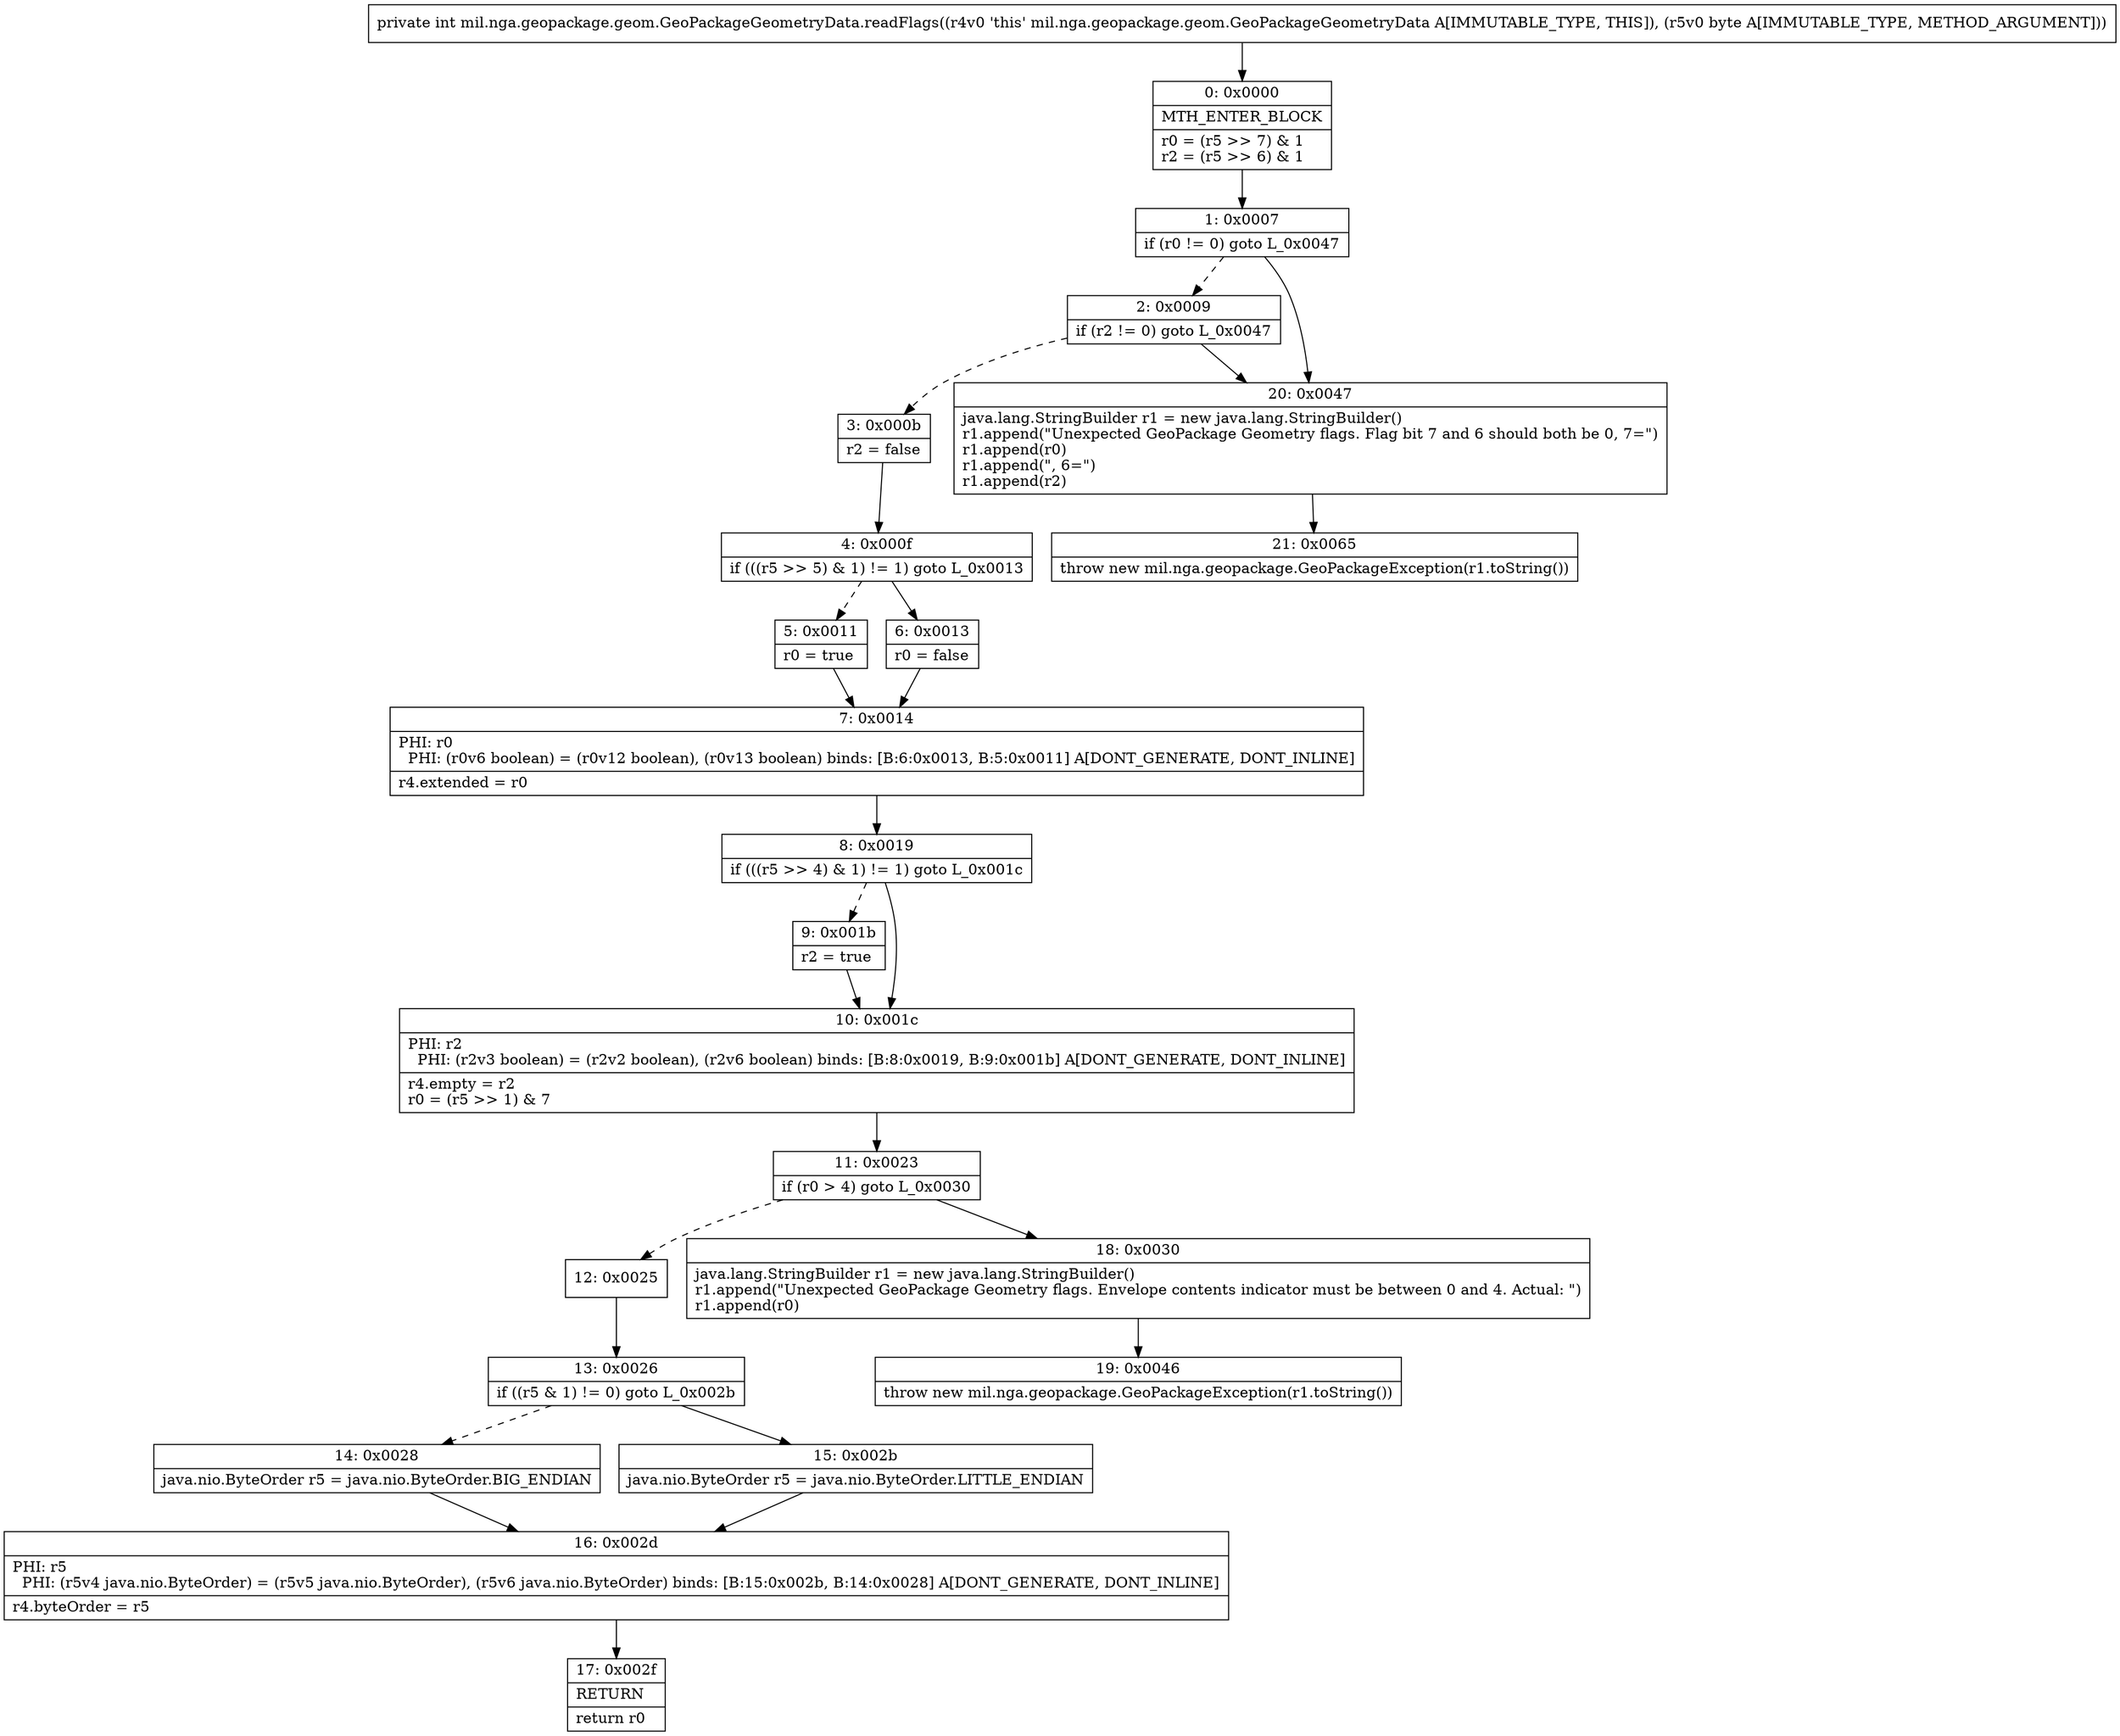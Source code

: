 digraph "CFG formil.nga.geopackage.geom.GeoPackageGeometryData.readFlags(B)I" {
Node_0 [shape=record,label="{0\:\ 0x0000|MTH_ENTER_BLOCK\l|r0 = (r5 \>\> 7) & 1\lr2 = (r5 \>\> 6) & 1\l}"];
Node_1 [shape=record,label="{1\:\ 0x0007|if (r0 != 0) goto L_0x0047\l}"];
Node_2 [shape=record,label="{2\:\ 0x0009|if (r2 != 0) goto L_0x0047\l}"];
Node_3 [shape=record,label="{3\:\ 0x000b|r2 = false\l}"];
Node_4 [shape=record,label="{4\:\ 0x000f|if (((r5 \>\> 5) & 1) != 1) goto L_0x0013\l}"];
Node_5 [shape=record,label="{5\:\ 0x0011|r0 = true\l}"];
Node_6 [shape=record,label="{6\:\ 0x0013|r0 = false\l}"];
Node_7 [shape=record,label="{7\:\ 0x0014|PHI: r0 \l  PHI: (r0v6 boolean) = (r0v12 boolean), (r0v13 boolean) binds: [B:6:0x0013, B:5:0x0011] A[DONT_GENERATE, DONT_INLINE]\l|r4.extended = r0\l}"];
Node_8 [shape=record,label="{8\:\ 0x0019|if (((r5 \>\> 4) & 1) != 1) goto L_0x001c\l}"];
Node_9 [shape=record,label="{9\:\ 0x001b|r2 = true\l}"];
Node_10 [shape=record,label="{10\:\ 0x001c|PHI: r2 \l  PHI: (r2v3 boolean) = (r2v2 boolean), (r2v6 boolean) binds: [B:8:0x0019, B:9:0x001b] A[DONT_GENERATE, DONT_INLINE]\l|r4.empty = r2\lr0 = (r5 \>\> 1) & 7\l}"];
Node_11 [shape=record,label="{11\:\ 0x0023|if (r0 \> 4) goto L_0x0030\l}"];
Node_12 [shape=record,label="{12\:\ 0x0025}"];
Node_13 [shape=record,label="{13\:\ 0x0026|if ((r5 & 1) != 0) goto L_0x002b\l}"];
Node_14 [shape=record,label="{14\:\ 0x0028|java.nio.ByteOrder r5 = java.nio.ByteOrder.BIG_ENDIAN\l}"];
Node_15 [shape=record,label="{15\:\ 0x002b|java.nio.ByteOrder r5 = java.nio.ByteOrder.LITTLE_ENDIAN\l}"];
Node_16 [shape=record,label="{16\:\ 0x002d|PHI: r5 \l  PHI: (r5v4 java.nio.ByteOrder) = (r5v5 java.nio.ByteOrder), (r5v6 java.nio.ByteOrder) binds: [B:15:0x002b, B:14:0x0028] A[DONT_GENERATE, DONT_INLINE]\l|r4.byteOrder = r5\l}"];
Node_17 [shape=record,label="{17\:\ 0x002f|RETURN\l|return r0\l}"];
Node_18 [shape=record,label="{18\:\ 0x0030|java.lang.StringBuilder r1 = new java.lang.StringBuilder()\lr1.append(\"Unexpected GeoPackage Geometry flags. Envelope contents indicator must be between 0 and 4. Actual: \")\lr1.append(r0)\l}"];
Node_19 [shape=record,label="{19\:\ 0x0046|throw new mil.nga.geopackage.GeoPackageException(r1.toString())\l}"];
Node_20 [shape=record,label="{20\:\ 0x0047|java.lang.StringBuilder r1 = new java.lang.StringBuilder()\lr1.append(\"Unexpected GeoPackage Geometry flags. Flag bit 7 and 6 should both be 0, 7=\")\lr1.append(r0)\lr1.append(\", 6=\")\lr1.append(r2)\l}"];
Node_21 [shape=record,label="{21\:\ 0x0065|throw new mil.nga.geopackage.GeoPackageException(r1.toString())\l}"];
MethodNode[shape=record,label="{private int mil.nga.geopackage.geom.GeoPackageGeometryData.readFlags((r4v0 'this' mil.nga.geopackage.geom.GeoPackageGeometryData A[IMMUTABLE_TYPE, THIS]), (r5v0 byte A[IMMUTABLE_TYPE, METHOD_ARGUMENT])) }"];
MethodNode -> Node_0;
Node_0 -> Node_1;
Node_1 -> Node_2[style=dashed];
Node_1 -> Node_20;
Node_2 -> Node_3[style=dashed];
Node_2 -> Node_20;
Node_3 -> Node_4;
Node_4 -> Node_5[style=dashed];
Node_4 -> Node_6;
Node_5 -> Node_7;
Node_6 -> Node_7;
Node_7 -> Node_8;
Node_8 -> Node_9[style=dashed];
Node_8 -> Node_10;
Node_9 -> Node_10;
Node_10 -> Node_11;
Node_11 -> Node_12[style=dashed];
Node_11 -> Node_18;
Node_12 -> Node_13;
Node_13 -> Node_14[style=dashed];
Node_13 -> Node_15;
Node_14 -> Node_16;
Node_15 -> Node_16;
Node_16 -> Node_17;
Node_18 -> Node_19;
Node_20 -> Node_21;
}

